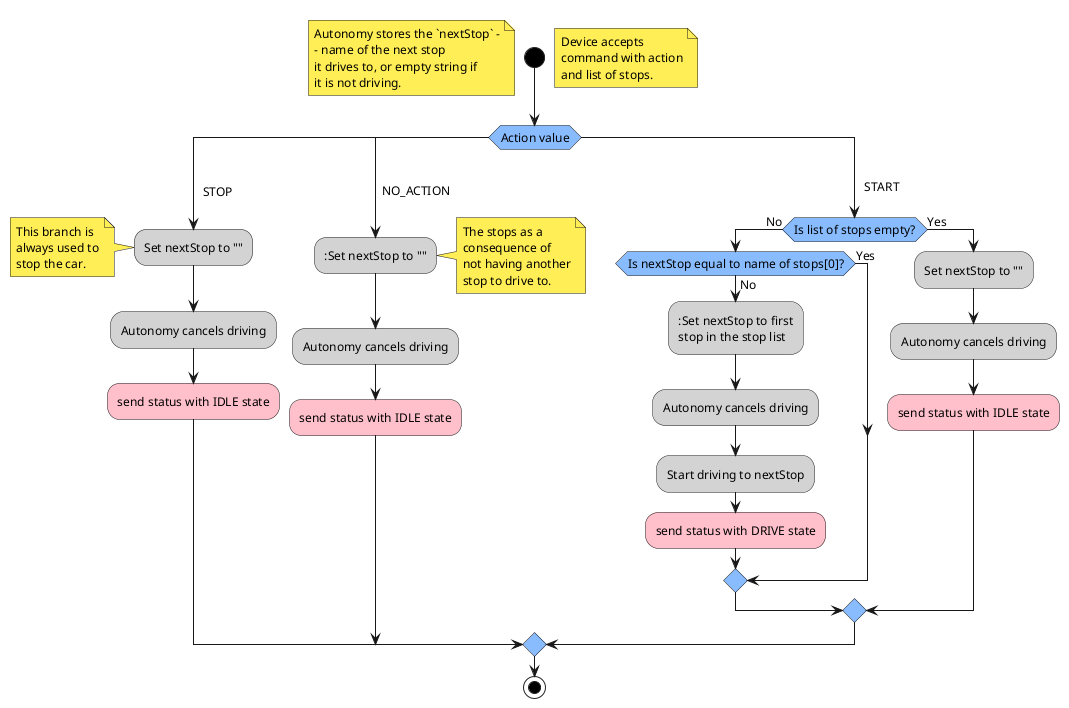 @startuml command_activity_diagram
<style>
    activityDiagram {
        BackgroundColor #88bcff
        FontSize 12
    }
    start {BackgroundColor black}
    stop {BackgroundColor black}
    document {
        BackgroundColor white
    }
    note {
        BackgroundColor #ffee55
    }
</style>
start

note right
    Device accepts
    command with action
    and list of stops.
end note

note left
    Autonomy stores the `nextStop` -
    - name of the next stop
    it drives to, or empty string if
    it is not driving.
end note

switch (Action value)
case (\n   STOP)
    #LightGray:Set nextStop to "";
    note left
        This branch is
        always used to
        stop the car.
    end note
    #LightGray:Autonomy cancels driving;
    #Pink:send status with IDLE state;
case (\n  NO_ACTION)
    #LightGray::Set nextStop to "";
    note right
        The stops as a
        consequence of
        not having another
        stop to drive to.
    end note
    #LightGray:Autonomy cancels driving;
    #Pink:send status with IDLE state;
case (\n   START)
    if (Is list of stops empty?) then (No)
        if (Is nextStop equal to name of stops[0]?) then (No)
            #LightGray::Set nextStop to first
            stop in the stop list;
            #LightGray:Autonomy cancels driving;
            #LightGray:Start driving to nextStop;
            #Pink:send status with DRIVE state;
        else (Yes)
        endif
    else (Yes)
        #LightGray:Set nextStop to "";
        #LightGray:Autonomy cancels driving;
        #Pink:send status with IDLE state;
    endif
endswitch
stop

@enduml